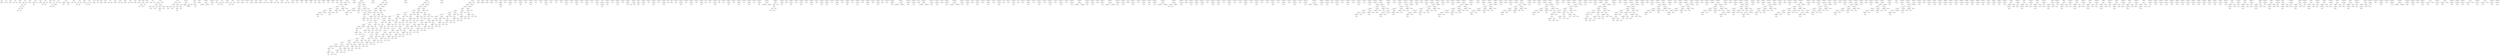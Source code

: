 digraph A { 
BLOCK0 -> RETURN1
ADD9 -> VAR8
ADD9 -> VAR7
BLOCK5 -> RETURN6
SUB14 -> VAR13
SUB14 -> VAR12
BLOCK10 -> RETURN11
ADD19 -> VAR18
ADD19 -> VAR17
ADD21 -> VAR20
ADD21 -> ADD19
ADD23 -> VAR22
ADD23 -> ADD21
ADD25 -> VAR24
ADD25 -> ADD23
ADD27 -> VAR26
ADD27 -> ADD25
BLOCK15 -> RETURN16
DEREF31 -> VAR30
ADD33 -> VAR32
ADD33 -> DEREF31
BLOCK28 -> RETURN29
SUB38 -> VAR37
SUB38 -> VAR36
SUB40 -> VAR39
SUB40 -> SUB38
BLOCK34 -> RETURN35
LE45 -> NUM44
LE45 -> VAR43
IF42 -> LE45
IF42 -> RETURN46
SUB52 -> NUM51
SUB52 -> VAR50
FUNCCALL53 -> VAR49
SUB57 -> NUM56
SUB57 -> VAR55
FUNCCALL58 -> VAR54
ADD59 -> FUNCCALL58
ADD59 -> FUNCCALL53
BLOCK41 -> IF42
SUB64 -> VAR63
SUB64 -> VAR62
SUB66 -> VAR65
SUB66 -> SUB64
BLOCK60 -> RETURN61
SUB71 -> VAR70
SUB71 -> VAR69
SUB73 -> VAR72
SUB73 -> SUB71
BLOCK67 -> RETURN68
ADDR77 -> VAR76
BLOCK74 -> RETURN75
BLOCK78 -> RETURN79
DIV85 -> VAR84
DIV85 -> VAR83
BLOCK81 -> RETURN82
ADD90 -> NUM89
ADD90 -> VAR88
BLOCK86 -> RETURN87
SUB95 -> NUM94
SUB95 -> VAR93
BLOCK91 -> RETURN92
BLOCK96 -> RETURN97
MUL104 -> NUM103
MUL104 -> NUM102
ADD105 -> MUL104
ADD105 -> VAR101
DEREF106 -> ADD105
BLOCK99 -> RETURN100
ADD111 -> NUM110
ADD111 -> NUM109
ADD117 -> NUM116
ADD117 -> VAR114
ADDR118 -> VAR114
ASSIGN120 -> ADDR118
ASSIGN120 -> VAR119
DEREF122 -> VAR121
ADD123 -> NUM116
ADD123 -> DEREF122
DEREF125 -> VAR124
ASSIGN126 -> ADD123
ASSIGN126 -> DEREF125
COMMA127 -> ASSIGN126
COMMA127 -> ASSIGN120
ADD128 -> NUM115
ADD128 -> COMMA127
ADD132 -> NUM131
ADD132 -> VAR129
ADDR133 -> VAR129
ASSIGN135 -> ADDR133
ASSIGN135 -> VAR134
DEREF137 -> VAR136
ADD138 -> NUM131
ADD138 -> DEREF137
DEREF140 -> VAR139
ASSIGN141 -> ADD138
ASSIGN141 -> DEREF140
COMMA142 -> ASSIGN141
COMMA142 -> ASSIGN135
ADD143 -> NUM130
ADD143 -> COMMA142
ADD144 -> CAST0
ADD144 -> CAST0
BLOCK107 -> BLOCK108
BLOCK145 -> RETURN146
COMMA151 -> NULL_EXPR150
COMMA151 -> NULL_EXPR149
EXPRSTMR152 -> COMMA151
DEREF156 -> VAR155
DEREF158 -> CAST0
ASSIGN159 -> DEREF158
ASSIGN159 -> DEREF156
EXPRSTMR154 -> ASSIGN159
FUNCCALL165 -> VAR161
EXPRSTMR160 -> FUNCCALL165
BLOCK148 -> BLOCK153
ADD170 -> VAR169
ADD170 -> VAR168
ADD172 -> VAR171
ADD172 -> ADD170
BLOCK166 -> RETURN167
ADD177 -> VAR176
ADD177 -> VAR175
ADD179 -> VAR178
ADD179 -> ADD177
BLOCK173 -> RETURN174
BLOCK180 -> RETURN181
FUNCCALL186 -> VAR185
BLOCK183 -> RETURN184
BLOCK187 -> RETURN188
BLOCK190 -> RETURN191
DIV197 -> VAR196
DIV197 -> VAR195
BLOCK193 -> RETURN194
DIV202 -> VAR201
DIV202 -> VAR200
BLOCK198 -> RETURN199
DIV207 -> VAR206
DIV207 -> VAR205
BLOCK203 -> RETURN204
MEMBER217 -> VAR216
MEMBER222 -> VAR221
MEMBER227 -> VAR226
MEMBER231 -> VAR230
BLOCK212 -> CASE213
BLOCK209 -> SWITCH210
MEMBER240 -> VAR239
MEMBER245 -> VAR244
MEMBER249 -> VAR248
BLOCK235 -> CASE236
BLOCK232 -> SWITCH233
MEMBER261 -> VAR260
ASSIGN262 -> NUM254
ASSIGN262 -> MEMBER261
COMMA263 -> ASSIGN262
COMMA263 -> NULL_EXPR259
MEMBER265 -> VAR264
ASSIGN266 -> NUM255
ASSIGN266 -> MEMBER265
COMMA267 -> ASSIGN266
COMMA267 -> COMMA263
MEMBER269 -> VAR268
ASSIGN270 -> NUM256
ASSIGN270 -> MEMBER269
COMMA271 -> ASSIGN270
COMMA271 -> COMMA267
MEMBER273 -> VAR272
ASSIGN274 -> NUM257
ASSIGN274 -> MEMBER273
COMMA275 -> ASSIGN274
COMMA275 -> COMMA271
COMMA276 -> COMMA275
COMMA276 -> MEMZERO258
COMMA278 -> VAR277
COMMA278 -> COMMA276
BLOCK252 -> RETURN253
MEMBER287 -> VAR286
ASSIGN288 -> NUM281
ASSIGN288 -> MEMBER287
COMMA289 -> ASSIGN288
COMMA289 -> NULL_EXPR285
MEMBER291 -> VAR290
ASSIGN292 -> NUM282
ASSIGN292 -> MEMBER291
COMMA293 -> ASSIGN292
COMMA293 -> COMMA289
MEMBER295 -> VAR294
ASSIGN296 -> NUM283
ASSIGN296 -> MEMBER295
COMMA297 -> ASSIGN296
COMMA297 -> COMMA293
COMMA298 -> COMMA297
COMMA298 -> MEMZERO284
COMMA300 -> VAR299
COMMA300 -> COMMA298
BLOCK279 -> RETURN280
MEMBER310 -> VAR309
MUL313 -> NUM312
MUL313 -> NUM311
ADD314 -> MUL313
ADD314 -> MEMBER310
DEREF315 -> ADD314
ASSIGN316 -> NUM303
ASSIGN316 -> DEREF315
COMMA317 -> ASSIGN316
COMMA317 -> NULL_EXPR308
MEMBER319 -> VAR318
MUL322 -> NUM321
MUL322 -> NUM320
ADD323 -> MUL322
ADD323 -> MEMBER319
DEREF324 -> ADD323
ASSIGN325 -> NUM304
ASSIGN325 -> DEREF324
COMMA326 -> ASSIGN325
COMMA326 -> COMMA317
MEMBER328 -> VAR327
MUL331 -> NUM330
MUL331 -> NUM329
ADD332 -> MUL331
ADD332 -> MEMBER328
DEREF333 -> ADD332
ASSIGN334 -> NUM305
ASSIGN334 -> DEREF333
COMMA335 -> ASSIGN334
COMMA335 -> COMMA326
COMMA336 -> COMMA335
COMMA336 -> NULL_EXPR307
COMMA337 -> COMMA336
COMMA337 -> MEMZERO306
COMMA339 -> VAR338
COMMA339 -> COMMA337
BLOCK301 -> RETURN302
MEMBER356 -> VAR355
MUL359 -> NUM358
MUL359 -> NUM357
ADD360 -> MUL359
ADD360 -> MEMBER356
DEREF361 -> ADD360
ASSIGN362 -> NUM342
ASSIGN362 -> DEREF361
COMMA363 -> ASSIGN362
COMMA363 -> NULL_EXPR354
MEMBER365 -> VAR364
MUL368 -> NUM367
MUL368 -> NUM366
ADD369 -> MUL368
ADD369 -> MEMBER365
DEREF370 -> ADD369
ASSIGN371 -> NUM343
ASSIGN371 -> DEREF370
COMMA372 -> ASSIGN371
COMMA372 -> COMMA363
MEMBER374 -> VAR373
MUL377 -> NUM376
MUL377 -> NUM375
ADD378 -> MUL377
ADD378 -> MEMBER374
DEREF379 -> ADD378
ASSIGN380 -> NUM344
ASSIGN380 -> DEREF379
COMMA381 -> ASSIGN380
COMMA381 -> COMMA372
MEMBER383 -> VAR382
MUL386 -> NUM385
MUL386 -> NUM384
ADD387 -> MUL386
ADD387 -> MEMBER383
DEREF388 -> ADD387
ASSIGN389 -> NUM345
ASSIGN389 -> DEREF388
COMMA390 -> ASSIGN389
COMMA390 -> COMMA381
MEMBER392 -> VAR391
MUL395 -> NUM394
MUL395 -> NUM393
ADD396 -> MUL395
ADD396 -> MEMBER392
DEREF397 -> ADD396
ASSIGN398 -> NUM346
ASSIGN398 -> DEREF397
COMMA399 -> ASSIGN398
COMMA399 -> COMMA390
MEMBER401 -> VAR400
MUL404 -> NUM403
MUL404 -> NUM402
ADD405 -> MUL404
ADD405 -> MEMBER401
DEREF406 -> ADD405
ASSIGN407 -> NUM347
ASSIGN407 -> DEREF406
COMMA408 -> ASSIGN407
COMMA408 -> COMMA399
MEMBER410 -> VAR409
MUL413 -> NUM412
MUL413 -> NUM411
ADD414 -> MUL413
ADD414 -> MEMBER410
DEREF415 -> ADD414
ASSIGN416 -> NUM348
ASSIGN416 -> DEREF415
COMMA417 -> ASSIGN416
COMMA417 -> COMMA408
MEMBER419 -> VAR418
MUL422 -> NUM421
MUL422 -> NUM420
ADD423 -> MUL422
ADD423 -> MEMBER419
DEREF424 -> ADD423
ASSIGN425 -> NUM349
ASSIGN425 -> DEREF424
COMMA426 -> ASSIGN425
COMMA426 -> COMMA417
MEMBER428 -> VAR427
MUL431 -> NUM430
MUL431 -> NUM429
ADD432 -> MUL431
ADD432 -> MEMBER428
DEREF433 -> ADD432
ASSIGN434 -> NUM350
ASSIGN434 -> DEREF433
COMMA435 -> ASSIGN434
COMMA435 -> COMMA426
MEMBER437 -> VAR436
MUL440 -> NUM439
MUL440 -> NUM438
ADD441 -> MUL440
ADD441 -> MEMBER437
DEREF442 -> ADD441
ASSIGN443 -> NUM351
ASSIGN443 -> DEREF442
COMMA444 -> ASSIGN443
COMMA444 -> COMMA435
COMMA445 -> COMMA444
COMMA445 -> NULL_EXPR353
COMMA446 -> COMMA445
COMMA446 -> MEMZERO352
COMMA448 -> VAR447
COMMA448 -> COMMA446
BLOCK340 -> RETURN341
MEMBER475 -> VAR474
MUL478 -> NUM477
MUL478 -> NUM476
ADD479 -> MUL478
ADD479 -> MEMBER475
DEREF480 -> ADD479
ASSIGN481 -> NUM451
ASSIGN481 -> DEREF480
COMMA482 -> ASSIGN481
COMMA482 -> NULL_EXPR473
MEMBER484 -> VAR483
MUL487 -> NUM486
MUL487 -> NUM485
ADD488 -> MUL487
ADD488 -> MEMBER484
DEREF489 -> ADD488
ASSIGN490 -> NUM452
ASSIGN490 -> DEREF489
COMMA491 -> ASSIGN490
COMMA491 -> COMMA482
MEMBER493 -> VAR492
MUL496 -> NUM495
MUL496 -> NUM494
ADD497 -> MUL496
ADD497 -> MEMBER493
DEREF498 -> ADD497
ASSIGN499 -> NUM453
ASSIGN499 -> DEREF498
COMMA500 -> ASSIGN499
COMMA500 -> COMMA491
MEMBER502 -> VAR501
MUL505 -> NUM504
MUL505 -> NUM503
ADD506 -> MUL505
ADD506 -> MEMBER502
DEREF507 -> ADD506
ASSIGN508 -> NUM454
ASSIGN508 -> DEREF507
COMMA509 -> ASSIGN508
COMMA509 -> COMMA500
MEMBER511 -> VAR510
MUL514 -> NUM513
MUL514 -> NUM512
ADD515 -> MUL514
ADD515 -> MEMBER511
DEREF516 -> ADD515
ASSIGN517 -> NUM455
ASSIGN517 -> DEREF516
COMMA518 -> ASSIGN517
COMMA518 -> COMMA509
MEMBER520 -> VAR519
MUL523 -> NUM522
MUL523 -> NUM521
ADD524 -> MUL523
ADD524 -> MEMBER520
DEREF525 -> ADD524
ASSIGN526 -> NUM456
ASSIGN526 -> DEREF525
COMMA527 -> ASSIGN526
COMMA527 -> COMMA518
MEMBER529 -> VAR528
MUL532 -> NUM531
MUL532 -> NUM530
ADD533 -> MUL532
ADD533 -> MEMBER529
DEREF534 -> ADD533
ASSIGN535 -> NUM457
ASSIGN535 -> DEREF534
COMMA536 -> ASSIGN535
COMMA536 -> COMMA527
MEMBER538 -> VAR537
MUL541 -> NUM540
MUL541 -> NUM539
ADD542 -> MUL541
ADD542 -> MEMBER538
DEREF543 -> ADD542
ASSIGN544 -> NUM458
ASSIGN544 -> DEREF543
COMMA545 -> ASSIGN544
COMMA545 -> COMMA536
MEMBER547 -> VAR546
MUL550 -> NUM549
MUL550 -> NUM548
ADD551 -> MUL550
ADD551 -> MEMBER547
DEREF552 -> ADD551
ASSIGN553 -> NUM459
ASSIGN553 -> DEREF552
COMMA554 -> ASSIGN553
COMMA554 -> COMMA545
MEMBER556 -> VAR555
MUL559 -> NUM558
MUL559 -> NUM557
ADD560 -> MUL559
ADD560 -> MEMBER556
DEREF561 -> ADD560
ASSIGN562 -> NUM460
ASSIGN562 -> DEREF561
COMMA563 -> ASSIGN562
COMMA563 -> COMMA554
MEMBER565 -> VAR564
MUL568 -> NUM567
MUL568 -> NUM566
ADD569 -> MUL568
ADD569 -> MEMBER565
DEREF570 -> ADD569
ASSIGN571 -> NUM461
ASSIGN571 -> DEREF570
COMMA572 -> ASSIGN571
COMMA572 -> COMMA563
MEMBER574 -> VAR573
MUL577 -> NUM576
MUL577 -> NUM575
ADD578 -> MUL577
ADD578 -> MEMBER574
DEREF579 -> ADD578
ASSIGN580 -> NUM462
ASSIGN580 -> DEREF579
COMMA581 -> ASSIGN580
COMMA581 -> COMMA572
MEMBER583 -> VAR582
MUL586 -> NUM585
MUL586 -> NUM584
ADD587 -> MUL586
ADD587 -> MEMBER583
DEREF588 -> ADD587
ASSIGN589 -> NUM463
ASSIGN589 -> DEREF588
COMMA590 -> ASSIGN589
COMMA590 -> COMMA581
MEMBER592 -> VAR591
MUL595 -> NUM594
MUL595 -> NUM593
ADD596 -> MUL595
ADD596 -> MEMBER592
DEREF597 -> ADD596
ASSIGN598 -> NUM464
ASSIGN598 -> DEREF597
COMMA599 -> ASSIGN598
COMMA599 -> COMMA590
MEMBER601 -> VAR600
MUL604 -> NUM603
MUL604 -> NUM602
ADD605 -> MUL604
ADD605 -> MEMBER601
DEREF606 -> ADD605
ASSIGN607 -> NUM465
ASSIGN607 -> DEREF606
COMMA608 -> ASSIGN607
COMMA608 -> COMMA599
MEMBER610 -> VAR609
MUL613 -> NUM612
MUL613 -> NUM611
ADD614 -> MUL613
ADD614 -> MEMBER610
DEREF615 -> ADD614
ASSIGN616 -> NUM466
ASSIGN616 -> DEREF615
COMMA617 -> ASSIGN616
COMMA617 -> COMMA608
MEMBER619 -> VAR618
MUL622 -> NUM621
MUL622 -> NUM620
ADD623 -> MUL622
ADD623 -> MEMBER619
DEREF624 -> ADD623
ASSIGN625 -> NUM467
ASSIGN625 -> DEREF624
COMMA626 -> ASSIGN625
COMMA626 -> COMMA617
MEMBER628 -> VAR627
MUL631 -> NUM630
MUL631 -> NUM629
ADD632 -> MUL631
ADD632 -> MEMBER628
DEREF633 -> ADD632
ASSIGN634 -> NUM468
ASSIGN634 -> DEREF633
COMMA635 -> ASSIGN634
COMMA635 -> COMMA626
MEMBER637 -> VAR636
MUL640 -> NUM639
MUL640 -> NUM638
ADD641 -> MUL640
ADD641 -> MEMBER637
DEREF642 -> ADD641
ASSIGN643 -> NUM469
ASSIGN643 -> DEREF642
COMMA644 -> ASSIGN643
COMMA644 -> COMMA635
MEMBER646 -> VAR645
MUL649 -> NUM648
MUL649 -> NUM647
ADD650 -> MUL649
ADD650 -> MEMBER646
DEREF651 -> ADD650
ASSIGN652 -> NUM470
ASSIGN652 -> DEREF651
COMMA653 -> ASSIGN652
COMMA653 -> COMMA644
COMMA654 -> COMMA653
COMMA654 -> NULL_EXPR472
COMMA655 -> COMMA654
COMMA655 -> MEMZERO471
COMMA657 -> VAR656
COMMA657 -> COMMA655
BLOCK449 -> RETURN450
BLOCK658 -> RETURN659
BLOCK661 -> RETURN662
BLOCK664 -> RETURN665
FUNCCALL672 -> VAR671
FUNCCALL674 -> VAR669
EXPRSTMR668 -> FUNCCALL674
FUNCCALL681 -> VAR678
FUNCCALL683 -> VAR676
EXPRSTMR675 -> FUNCCALL683
FUNCCALL690 -> VAR687
FUNCCALL692 -> VAR685
EXPRSTMR684 -> FUNCCALL692
FUNCCALL703 -> VAR696
FUNCCALL705 -> VAR694
EXPRSTMR693 -> FUNCCALL705
FUNCCALL719 -> VAR712
FUNCCALL723 -> VAR709
FUNCCALL725 -> VAR707
EXPRSTMR706 -> FUNCCALL725
FUNCCALL741 -> VAR734
FUNCCALL746 -> VAR732
FUNCCALL750 -> VAR729
FUNCCALL752 -> VAR727
EXPRSTMR726 -> FUNCCALL752
FUNCCALL759 -> VAR756
FUNCCALL761 -> VAR754
EXPRSTMR753 -> FUNCCALL761
FUNCCALL768 -> VAR765
FUNCCALL770 -> VAR763
EXPRSTMR762 -> FUNCCALL770
FUNCCALL776 -> VAR774
FUNCCALL778 -> VAR772
EXPRSTMR771 -> FUNCCALL778
FUNCCALL789 -> VAR785
EXPRSTMR784 -> FUNCCALL789
BLOCK783 -> EXPRSTMR784
FUNCCALL791 -> VAR780
EXPRSTMR779 -> FUNCCALL791
FUNCCALL799 -> VAR795
FUNCCALL801 -> VAR793
EXPRSTMR792 -> FUNCCALL801
FUNCCALL809 -> VAR805
FUNCCALL811 -> VAR803
EXPRSTMR802 -> FUNCCALL811
ASSIGN815 -> NUM814
ASSIGN815 -> VAR813
EXPRSTMR812 -> ASSIGN815
FUNCCALL820 -> VAR819
DEREF821 -> FUNCCALL820
FUNCCALL823 -> VAR817
EXPRSTMR816 -> FUNCCALL823
FUNCCALL829 -> VAR827
FUNCCALL831 -> VAR825
EXPRSTMR824 -> FUNCCALL831
FUNCCALL837 -> VAR835
FUNCCALL839 -> VAR833
EXPRSTMR832 -> FUNCCALL839
NEG843 -> NUM842
NEG846 -> NUM845
FUNCCALL848 -> VAR844
FUNCCALL850 -> VAR841
EXPRSTMR840 -> FUNCCALL850
FUNCCALL856 -> VAR854
FUNCCALL858 -> VAR852
EXPRSTMR851 -> FUNCCALL858
FUNCCALL864 -> VAR862
FUNCCALL866 -> VAR860
EXPRSTMR859 -> FUNCCALL866
NEG872 -> NUM871
FUNCCALL873 -> VAR870
FUNCCALL875 -> VAR868
EXPRSTMR867 -> FUNCCALL875
NEG881 -> NUM880
FUNCCALL882 -> VAR879
FUNCCALL884 -> VAR877
EXPRSTMR876 -> FUNCCALL884
FUNCCALL890 -> VAR888
FUNCCALL892 -> VAR886
EXPRSTMR885 -> FUNCCALL892
FUNCCALL898 -> VAR896
FUNCCALL900 -> VAR894
EXPRSTMR893 -> FUNCCALL900
FUNCCALL905 -> VAR904
FUNCCALL907 -> VAR902
EXPRSTMR901 -> FUNCCALL907
COMMA917 -> NULL_EXPR916
COMMA917 -> NULL_EXPR915
EXPRSTMR918 -> COMMA917
MUL924 -> NUM923
MUL924 -> NUM922
ADD925 -> MUL924
ADD925 -> VAR921
DEREF926 -> ADD925
ASSIGN928 -> NUM927
ASSIGN928 -> DEREF926
EXPRSTMR920 -> ASSIGN928
FUNCCALL932 -> VAR930
EXPRSTMR929 -> FUNCCALL932
BLOCK912 -> BLOCK919
FUNCCALL934 -> VAR909
EXPRSTMR908 -> FUNCCALL934
FUNCCALL939 -> VAR938
FUNCCALL941 -> VAR936
EXPRSTMR935 -> FUNCCALL941
FUNCCALL946 -> VAR945
FUNCCALL948 -> VAR943
EXPRSTMR942 -> FUNCCALL948
FUNCCALL953 -> VAR952
FUNCCALL955 -> VAR950
EXPRSTMR949 -> FUNCCALL955
FUNCCALL958 -> VAR957
EXPRSTMR956 -> FUNCCALL958
FUNCCALL963 -> VAR962
FUNCCALL965 -> VAR960
EXPRSTMR959 -> FUNCCALL965
FUNCCALL970 -> VAR969
FUNCCALL972 -> VAR967
EXPRSTMR966 -> FUNCCALL972
FUNCCALL977 -> VAR976
FUNCCALL979 -> VAR974
EXPRSTMR973 -> FUNCCALL979
FUNCCALL984 -> VAR983
FUNCCALL986 -> VAR981
EXPRSTMR980 -> FUNCCALL986
FUNCCALL995 -> VAR990
FUNCCALL997 -> VAR988
EXPRSTMR987 -> FUNCCALL997
NEG1007 -> NUM1006
FUNCCALL1008 -> VAR1001
FUNCCALL1010 -> VAR999
EXPRSTMR998 -> FUNCCALL1010
COMMA1016 -> NULL_EXPR1015
COMMA1016 -> NULL_EXPR1014
EXPRSTMR1017 -> COMMA1016
FUNCCALL1026 -> VAR1020
EXPRSTMR1019 -> FUNCCALL1026
FUNCCALL1031 -> VAR1028
EXPRSTMR1027 -> FUNCCALL1031
BLOCK1011 -> BLOCK1018
COMMA1041 -> NULL_EXPR1040
COMMA1041 -> NULL_EXPR1039
EXPRSTMR1042 -> COMMA1041
FUNCCALL1051 -> VAR1045
EXPRSTMR1044 -> FUNCCALL1051
FUNCCALL1056 -> VAR1053
EXPRSTMR1052 -> FUNCCALL1056
BLOCK1036 -> BLOCK1043
FUNCCALL1058 -> VAR1033
EXPRSTMR1032 -> FUNCCALL1058
COMMA1068 -> NULL_EXPR1067
COMMA1068 -> NULL_EXPR1066
EXPRSTMR1069 -> COMMA1068
FUNCCALL1078 -> VAR1072
EXPRSTMR1071 -> FUNCCALL1078
FUNCCALL1083 -> VAR1080
EXPRSTMR1079 -> FUNCCALL1083
BLOCK1063 -> BLOCK1070
FUNCCALL1085 -> VAR1060
EXPRSTMR1059 -> FUNCCALL1085
FUNCCALL1090 -> VAR1089
FUNCCALL1092 -> VAR1087
EXPRSTMR1086 -> FUNCCALL1092
FUNCCALL1097 -> VAR1096
FUNCCALL1099 -> VAR1094
EXPRSTMR1093 -> FUNCCALL1099
NEG1103 -> NUM1102
FUNCCALL1105 -> VAR1104
FUNCCALL1107 -> VAR1101
EXPRSTMR1100 -> FUNCCALL1107
NEG1111 -> NUM1110
FUNCCALL1113 -> VAR1112
FUNCCALL1115 -> VAR1109
EXPRSTMR1108 -> FUNCCALL1115
FUNCCALL1122 -> VAR1119
FUNCCALL1124 -> VAR1117
EXPRSTMR1116 -> FUNCCALL1124
FUNCCALL1131 -> VAR1128
FUNCCALL1133 -> VAR1126
EXPRSTMR1125 -> FUNCCALL1133
FUNCCALL1141 -> VAR1137
FUNCCALL1143 -> VAR1135
EXPRSTMR1134 -> FUNCCALL1143
FUNCCALL1151 -> VAR1147
FUNCCALL1153 -> VAR1145
EXPRSTMR1144 -> FUNCCALL1153
COMMA1163 -> NULL_EXPR1162
COMMA1163 -> NULL_EXPR1161
EXPRSTMR1164 -> COMMA1163
FUNCCALL1171 -> VAR1167
EXPRSTMR1166 -> FUNCCALL1171
FUNCCALL1176 -> VAR1173
EXPRSTMR1172 -> FUNCCALL1176
BLOCK1158 -> BLOCK1165
FUNCCALL1178 -> VAR1155
EXPRSTMR1154 -> FUNCCALL1178
COMMA1188 -> NULL_EXPR1187
COMMA1188 -> NULL_EXPR1186
EXPRSTMR1189 -> COMMA1188
FUNCCALL1196 -> VAR1192
EXPRSTMR1191 -> FUNCCALL1196
FUNCCALL1201 -> VAR1198
EXPRSTMR1197 -> FUNCCALL1201
BLOCK1183 -> BLOCK1190
FUNCCALL1203 -> VAR1180
EXPRSTMR1179 -> FUNCCALL1203
FUNCCALL1210 -> VAR1207
FUNCCALL1212 -> VAR1205
EXPRSTMR1204 -> FUNCCALL1212
ADDR1217 -> VAR1216
FUNCCALL1220 -> ADDR1217
FUNCCALL1222 -> VAR1214
EXPRSTMR1213 -> FUNCCALL1222
COMMA1230 -> NULL_EXPR1229
COMMA1230 -> NULL_EXPR1228
EXPRSTMR1231 -> COMMA1230
ASSIGN1235 -> VAR1232
ASSIGN1235 -> VAR1234
COMMA1236 -> ASSIGN1235
COMMA1236 -> MEMZERO1233
EXPRSTMR1237 -> COMMA1236
FUNCCALL1243 -> VAR1240
EXPRSTMR1239 -> FUNCCALL1243
BLOCK1227 -> BLOCK1238
FUNCCALL1245 -> VAR1224
EXPRSTMR1223 -> FUNCCALL1245
FUNCCALL1251 -> VAR1249
FUNCCALL1256 -> FUNCCALL1251
FUNCCALL1258 -> VAR1247
EXPRSTMR1246 -> FUNCCALL1258
FUNCCALL1264 -> VAR1262
FUNCCALL1266 -> VAR1260
EXPRSTMR1259 -> FUNCCALL1266
FUNCCALL1273 -> VAR1268
EXPRSTMR1267 -> FUNCCALL1273
FUNCCALL1280 -> VAR1277
FUNCCALL1282 -> VAR1275
EXPRSTMR1274 -> FUNCCALL1282
FUNCCALL1289 -> VAR1288
FUNCCALL1290 -> VAR1286
FUNCCALL1292 -> VAR1284
EXPRSTMR1283 -> FUNCCALL1292
FUNCCALL1299 -> VAR1296
FUNCCALL1301 -> VAR1294
EXPRSTMR1293 -> FUNCCALL1301
FUNCCALL1308 -> VAR1307
FUNCCALL1309 -> VAR1305
FUNCCALL1311 -> VAR1303
EXPRSTMR1302 -> FUNCCALL1311
FUNCCALL1326 -> VAR1315
FUNCCALL1328 -> VAR1313
EXPRSTMR1312 -> FUNCCALL1328
FUNCCALL1343 -> VAR1332
FUNCCALL1345 -> VAR1330
EXPRSTMR1329 -> FUNCCALL1345
FUNCCALL1360 -> VAR1349
FUNCCALL1362 -> VAR1347
EXPRSTMR1346 -> FUNCCALL1362
COMMA1372 -> NULL_EXPR1371
COMMA1372 -> NULL_EXPR1370
EXPRSTMR1373 -> COMMA1372
FUNCCALL1398 -> VAR1376
EXPRSTMR1375 -> FUNCCALL1398
FUNCCALL1403 -> VAR1400
EXPRSTMR1399 -> FUNCCALL1403
BLOCK1367 -> BLOCK1374
FUNCCALL1405 -> VAR1364
EXPRSTMR1363 -> FUNCCALL1405
FUNCCALL1418 -> VAR1409
FUNCCALL1420 -> VAR1407
EXPRSTMR1406 -> FUNCCALL1420
FUNCCALL1435 -> VAR1424
FUNCCALL1437 -> VAR1422
EXPRSTMR1421 -> FUNCCALL1437
FUNCCALL1458 -> VAR1441
FUNCCALL1460 -> VAR1439
EXPRSTMR1438 -> FUNCCALL1460
EXPRSTMR1467 -> NULL_EXPR1466
MEMBER1475 -> VAR1474
ASSIGN1476 -> NUM1468
ASSIGN1476 -> MEMBER1475
COMMA1477 -> ASSIGN1476
COMMA1477 -> NULL_EXPR1473
MEMBER1479 -> VAR1478
ASSIGN1480 -> NUM1469
ASSIGN1480 -> MEMBER1479
COMMA1481 -> ASSIGN1480
COMMA1481 -> COMMA1477
MEMBER1483 -> VAR1482
ASSIGN1484 -> NUM1470
ASSIGN1484 -> MEMBER1483
COMMA1485 -> ASSIGN1484
COMMA1485 -> COMMA1481
MEMBER1487 -> VAR1486
ASSIGN1488 -> NUM1471
ASSIGN1488 -> MEMBER1487
COMMA1489 -> ASSIGN1488
COMMA1489 -> COMMA1485
COMMA1490 -> COMMA1489
COMMA1490 -> MEMZERO1472
EXPRSTMR1491 -> COMMA1490
FUNCCALL1497 -> VAR1494
EXPRSTMR1493 -> FUNCCALL1497
BLOCK1465 -> BLOCK1492
FUNCCALL1499 -> VAR1462
EXPRSTMR1461 -> FUNCCALL1499
EXPRSTMR1506 -> NULL_EXPR1505
MEMBER1514 -> VAR1513
ASSIGN1515 -> NUM1507
ASSIGN1515 -> MEMBER1514
COMMA1516 -> ASSIGN1515
COMMA1516 -> NULL_EXPR1512
MEMBER1518 -> VAR1517
ASSIGN1519 -> NUM1508
ASSIGN1519 -> MEMBER1518
COMMA1520 -> ASSIGN1519
COMMA1520 -> COMMA1516
MEMBER1522 -> VAR1521
ASSIGN1523 -> NUM1509
ASSIGN1523 -> MEMBER1522
COMMA1524 -> ASSIGN1523
COMMA1524 -> COMMA1520
MEMBER1526 -> VAR1525
ASSIGN1527 -> NUM1510
ASSIGN1527 -> MEMBER1526
COMMA1528 -> ASSIGN1527
COMMA1528 -> COMMA1524
COMMA1529 -> COMMA1528
COMMA1529 -> MEMZERO1511
EXPRSTMR1530 -> COMMA1529
FUNCCALL1536 -> VAR1533
EXPRSTMR1532 -> FUNCCALL1536
BLOCK1504 -> BLOCK1531
FUNCCALL1538 -> VAR1501
EXPRSTMR1500 -> FUNCCALL1538
EXPRSTMR1545 -> NULL_EXPR1544
MEMBER1553 -> VAR1552
ASSIGN1554 -> NUM1546
ASSIGN1554 -> MEMBER1553
COMMA1555 -> ASSIGN1554
COMMA1555 -> NULL_EXPR1551
MEMBER1557 -> VAR1556
ASSIGN1558 -> NUM1547
ASSIGN1558 -> MEMBER1557
COMMA1559 -> ASSIGN1558
COMMA1559 -> COMMA1555
MEMBER1561 -> VAR1560
ASSIGN1562 -> NUM1548
ASSIGN1562 -> MEMBER1561
COMMA1563 -> ASSIGN1562
COMMA1563 -> COMMA1559
MEMBER1565 -> VAR1564
ASSIGN1566 -> NUM1549
ASSIGN1566 -> MEMBER1565
COMMA1567 -> ASSIGN1566
COMMA1567 -> COMMA1563
COMMA1568 -> COMMA1567
COMMA1568 -> MEMZERO1550
EXPRSTMR1569 -> COMMA1568
FUNCCALL1575 -> VAR1572
EXPRSTMR1571 -> FUNCCALL1575
BLOCK1543 -> BLOCK1570
FUNCCALL1577 -> VAR1540
EXPRSTMR1539 -> FUNCCALL1577
EXPRSTMR1584 -> NULL_EXPR1583
MEMBER1592 -> VAR1591
ASSIGN1593 -> NUM1585
ASSIGN1593 -> MEMBER1592
COMMA1594 -> ASSIGN1593
COMMA1594 -> NULL_EXPR1590
MEMBER1596 -> VAR1595
ASSIGN1597 -> NUM1586
ASSIGN1597 -> MEMBER1596
COMMA1598 -> ASSIGN1597
COMMA1598 -> COMMA1594
MEMBER1600 -> VAR1599
ASSIGN1601 -> NUM1587
ASSIGN1601 -> MEMBER1600
COMMA1602 -> ASSIGN1601
COMMA1602 -> COMMA1598
MEMBER1604 -> VAR1603
ASSIGN1605 -> NUM1588
ASSIGN1605 -> MEMBER1604
COMMA1606 -> ASSIGN1605
COMMA1606 -> COMMA1602
COMMA1607 -> COMMA1606
COMMA1607 -> MEMZERO1589
EXPRSTMR1608 -> COMMA1607
FUNCCALL1614 -> VAR1611
EXPRSTMR1610 -> FUNCCALL1614
BLOCK1582 -> BLOCK1609
FUNCCALL1616 -> VAR1579
EXPRSTMR1578 -> FUNCCALL1616
EXPRSTMR1623 -> NULL_EXPR1622
MEMBER1630 -> VAR1629
ASSIGN1631 -> NUM1624
ASSIGN1631 -> MEMBER1630
COMMA1632 -> ASSIGN1631
COMMA1632 -> NULL_EXPR1628
MEMBER1634 -> VAR1633
ASSIGN1635 -> NUM1625
ASSIGN1635 -> MEMBER1634
COMMA1636 -> ASSIGN1635
COMMA1636 -> COMMA1632
MEMBER1638 -> VAR1637
ASSIGN1639 -> NUM1626
ASSIGN1639 -> MEMBER1638
COMMA1640 -> ASSIGN1639
COMMA1640 -> COMMA1636
COMMA1641 -> COMMA1640
COMMA1641 -> MEMZERO1627
EXPRSTMR1642 -> COMMA1641
FUNCCALL1648 -> VAR1645
EXPRSTMR1644 -> FUNCCALL1648
BLOCK1621 -> BLOCK1643
FUNCCALL1650 -> VAR1618
EXPRSTMR1617 -> FUNCCALL1650
EXPRSTMR1657 -> NULL_EXPR1656
MEMBER1664 -> VAR1663
ASSIGN1665 -> NUM1658
ASSIGN1665 -> MEMBER1664
COMMA1666 -> ASSIGN1665
COMMA1666 -> NULL_EXPR1662
MEMBER1668 -> VAR1667
ASSIGN1669 -> NUM1659
ASSIGN1669 -> MEMBER1668
COMMA1670 -> ASSIGN1669
COMMA1670 -> COMMA1666
MEMBER1672 -> VAR1671
ASSIGN1673 -> NUM1660
ASSIGN1673 -> MEMBER1672
COMMA1674 -> ASSIGN1673
COMMA1674 -> COMMA1670
COMMA1675 -> COMMA1674
COMMA1675 -> MEMZERO1661
EXPRSTMR1676 -> COMMA1675
FUNCCALL1682 -> VAR1679
EXPRSTMR1678 -> FUNCCALL1682
BLOCK1655 -> BLOCK1677
FUNCCALL1684 -> VAR1652
EXPRSTMR1651 -> FUNCCALL1684
EXPRSTMR1691 -> NULL_EXPR1690
MEMBER1698 -> VAR1697
ASSIGN1699 -> NUM1692
ASSIGN1699 -> MEMBER1698
COMMA1700 -> ASSIGN1699
COMMA1700 -> NULL_EXPR1696
MEMBER1702 -> VAR1701
ASSIGN1703 -> NUM1693
ASSIGN1703 -> MEMBER1702
COMMA1704 -> ASSIGN1703
COMMA1704 -> COMMA1700
MEMBER1706 -> VAR1705
ASSIGN1707 -> NUM1694
ASSIGN1707 -> MEMBER1706
COMMA1708 -> ASSIGN1707
COMMA1708 -> COMMA1704
COMMA1709 -> COMMA1708
COMMA1709 -> MEMZERO1695
EXPRSTMR1710 -> COMMA1709
FUNCCALL1716 -> VAR1713
EXPRSTMR1712 -> FUNCCALL1716
BLOCK1689 -> BLOCK1711
FUNCCALL1718 -> VAR1686
EXPRSTMR1685 -> FUNCCALL1718
EXPRSTMR1725 -> NULL_EXPR1724
MEMBER1733 -> VAR1732
MUL1736 -> NUM1735
MUL1736 -> NUM1734
ADD1737 -> MUL1736
ADD1737 -> MEMBER1733
DEREF1738 -> ADD1737
ASSIGN1739 -> NUM1726
ASSIGN1739 -> DEREF1738
COMMA1740 -> ASSIGN1739
COMMA1740 -> NULL_EXPR1731
MEMBER1742 -> VAR1741
MUL1745 -> NUM1744
MUL1745 -> NUM1743
ADD1746 -> MUL1745
ADD1746 -> MEMBER1742
DEREF1747 -> ADD1746
ASSIGN1748 -> NUM1727
ASSIGN1748 -> DEREF1747
COMMA1749 -> ASSIGN1748
COMMA1749 -> COMMA1740
MEMBER1751 -> VAR1750
MUL1754 -> NUM1753
MUL1754 -> NUM1752
ADD1755 -> MUL1754
ADD1755 -> MEMBER1751
DEREF1756 -> ADD1755
ASSIGN1757 -> NUM1728
ASSIGN1757 -> DEREF1756
COMMA1758 -> ASSIGN1757
COMMA1758 -> COMMA1749
COMMA1759 -> COMMA1758
COMMA1759 -> NULL_EXPR1730
COMMA1760 -> COMMA1759
COMMA1760 -> MEMZERO1729
EXPRSTMR1761 -> COMMA1760
FUNCCALL1767 -> VAR1764
EXPRSTMR1763 -> FUNCCALL1767
BLOCK1723 -> BLOCK1762
FUNCCALL1769 -> VAR1720
EXPRSTMR1719 -> FUNCCALL1769
EXPRSTMR1776 -> NULL_EXPR1775
MEMBER1784 -> VAR1783
MUL1787 -> NUM1786
MUL1787 -> NUM1785
ADD1788 -> MUL1787
ADD1788 -> MEMBER1784
DEREF1789 -> ADD1788
ASSIGN1790 -> NUM1777
ASSIGN1790 -> DEREF1789
COMMA1791 -> ASSIGN1790
COMMA1791 -> NULL_EXPR1782
MEMBER1793 -> VAR1792
MUL1796 -> NUM1795
MUL1796 -> NUM1794
ADD1797 -> MUL1796
ADD1797 -> MEMBER1793
DEREF1798 -> ADD1797
ASSIGN1799 -> NUM1778
ASSIGN1799 -> DEREF1798
COMMA1800 -> ASSIGN1799
COMMA1800 -> COMMA1791
MEMBER1802 -> VAR1801
MUL1805 -> NUM1804
MUL1805 -> NUM1803
ADD1806 -> MUL1805
ADD1806 -> MEMBER1802
DEREF1807 -> ADD1806
ASSIGN1808 -> NUM1779
ASSIGN1808 -> DEREF1807
COMMA1809 -> ASSIGN1808
COMMA1809 -> COMMA1800
COMMA1810 -> COMMA1809
COMMA1810 -> NULL_EXPR1781
COMMA1811 -> COMMA1810
COMMA1811 -> MEMZERO1780
EXPRSTMR1812 -> COMMA1811
FUNCCALL1818 -> VAR1815
EXPRSTMR1814 -> FUNCCALL1818
BLOCK1774 -> BLOCK1813
FUNCCALL1820 -> VAR1771
EXPRSTMR1770 -> FUNCCALL1820
EXPRSTMR1827 -> NULL_EXPR1826
MEMBER1835 -> VAR1834
MUL1838 -> NUM1837
MUL1838 -> NUM1836
ADD1839 -> MUL1838
ADD1839 -> MEMBER1835
DEREF1840 -> ADD1839
ASSIGN1841 -> NUM1828
ASSIGN1841 -> DEREF1840
COMMA1842 -> ASSIGN1841
COMMA1842 -> NULL_EXPR1833
MEMBER1844 -> VAR1843
MUL1847 -> NUM1846
MUL1847 -> NUM1845
ADD1848 -> MUL1847
ADD1848 -> MEMBER1844
DEREF1849 -> ADD1848
ASSIGN1850 -> NUM1829
ASSIGN1850 -> DEREF1849
COMMA1851 -> ASSIGN1850
COMMA1851 -> COMMA1842
MEMBER1853 -> VAR1852
MUL1856 -> NUM1855
MUL1856 -> NUM1854
ADD1857 -> MUL1856
ADD1857 -> MEMBER1853
DEREF1858 -> ADD1857
ASSIGN1859 -> NUM1830
ASSIGN1859 -> DEREF1858
COMMA1860 -> ASSIGN1859
COMMA1860 -> COMMA1851
COMMA1861 -> COMMA1860
COMMA1861 -> NULL_EXPR1832
COMMA1862 -> COMMA1861
COMMA1862 -> MEMZERO1831
EXPRSTMR1863 -> COMMA1862
FUNCCALL1869 -> VAR1866
EXPRSTMR1865 -> FUNCCALL1869
BLOCK1825 -> BLOCK1864
FUNCCALL1871 -> VAR1822
EXPRSTMR1821 -> FUNCCALL1871
EXPRSTMR1878 -> NULL_EXPR1877
MEMBER1885 -> VAR1884
ASSIGN1886 -> NUM1879
ASSIGN1886 -> MEMBER1885
COMMA1887 -> ASSIGN1886
COMMA1887 -> NULL_EXPR1883
MEMBER1889 -> VAR1888
ASSIGN1890 -> NUM1880
ASSIGN1890 -> MEMBER1889
COMMA1891 -> ASSIGN1890
COMMA1891 -> COMMA1887
MEMBER1893 -> VAR1892
ASSIGN1894 -> NUM1881
ASSIGN1894 -> MEMBER1893
COMMA1895 -> ASSIGN1894
COMMA1895 -> COMMA1891
COMMA1896 -> COMMA1895
COMMA1896 -> MEMZERO1882
EXPRSTMR1897 -> COMMA1896
FUNCCALL1903 -> VAR1900
EXPRSTMR1899 -> FUNCCALL1903
BLOCK1876 -> BLOCK1898
FUNCCALL1905 -> VAR1873
EXPRSTMR1872 -> FUNCCALL1905
EXPRSTMR1912 -> NULL_EXPR1911
MEMBER1919 -> VAR1918
ASSIGN1920 -> NUM1913
ASSIGN1920 -> MEMBER1919
COMMA1921 -> ASSIGN1920
COMMA1921 -> NULL_EXPR1917
MEMBER1923 -> VAR1922
ASSIGN1924 -> NUM1914
ASSIGN1924 -> MEMBER1923
COMMA1925 -> ASSIGN1924
COMMA1925 -> COMMA1921
MEMBER1927 -> VAR1926
ASSIGN1928 -> NUM1915
ASSIGN1928 -> MEMBER1927
COMMA1929 -> ASSIGN1928
COMMA1929 -> COMMA1925
COMMA1930 -> COMMA1929
COMMA1930 -> MEMZERO1916
EXPRSTMR1931 -> COMMA1930
FUNCCALL1937 -> VAR1934
EXPRSTMR1933 -> FUNCCALL1937
BLOCK1910 -> BLOCK1932
FUNCCALL1939 -> VAR1907
EXPRSTMR1906 -> FUNCCALL1939
EXPRSTMR1946 -> NULL_EXPR1945
MEMBER1953 -> VAR1952
ASSIGN1954 -> NUM1947
ASSIGN1954 -> MEMBER1953
COMMA1955 -> ASSIGN1954
COMMA1955 -> NULL_EXPR1951
MEMBER1957 -> VAR1956
ASSIGN1958 -> NUM1948
ASSIGN1958 -> MEMBER1957
COMMA1959 -> ASSIGN1958
COMMA1959 -> COMMA1955
MEMBER1961 -> VAR1960
ASSIGN1962 -> NUM1949
ASSIGN1962 -> MEMBER1961
COMMA1963 -> ASSIGN1962
COMMA1963 -> COMMA1959
COMMA1964 -> COMMA1963
COMMA1964 -> MEMZERO1950
EXPRSTMR1965 -> COMMA1964
FUNCCALL1971 -> VAR1968
EXPRSTMR1967 -> FUNCCALL1971
BLOCK1944 -> BLOCK1966
FUNCCALL1973 -> VAR1941
EXPRSTMR1940 -> FUNCCALL1973
EXPRSTMR1980 -> NULL_EXPR1979
MEMBER1988 -> VAR1987
ASSIGN1989 -> NUM1981
ASSIGN1989 -> MEMBER1988
COMMA1990 -> ASSIGN1989
COMMA1990 -> NULL_EXPR1986
MEMBER1992 -> VAR1991
ASSIGN1993 -> NUM1982
ASSIGN1993 -> MEMBER1992
COMMA1994 -> ASSIGN1993
COMMA1994 -> COMMA1990
MEMBER1996 -> VAR1995
ASSIGN1997 -> NUM1983
ASSIGN1997 -> MEMBER1996
COMMA1998 -> ASSIGN1997
COMMA1998 -> COMMA1994
MEMBER2000 -> VAR1999
ASSIGN2001 -> NUM1984
ASSIGN2001 -> MEMBER2000
COMMA2002 -> ASSIGN2001
COMMA2002 -> COMMA1998
COMMA2003 -> COMMA2002
COMMA2003 -> MEMZERO1985
EXPRSTMR2004 -> COMMA2003
FUNCCALL2010 -> VAR2007
EXPRSTMR2006 -> FUNCCALL2010
BLOCK1978 -> BLOCK2005
FUNCCALL2012 -> VAR1975
EXPRSTMR1974 -> FUNCCALL2012
EXPRSTMR2019 -> NULL_EXPR2018
MEMBER2027 -> VAR2026
ASSIGN2028 -> NUM2020
ASSIGN2028 -> MEMBER2027
COMMA2029 -> ASSIGN2028
COMMA2029 -> NULL_EXPR2025
MEMBER2031 -> VAR2030
ASSIGN2032 -> NUM2021
ASSIGN2032 -> MEMBER2031
COMMA2033 -> ASSIGN2032
COMMA2033 -> COMMA2029
MEMBER2035 -> VAR2034
ASSIGN2036 -> NUM2022
ASSIGN2036 -> MEMBER2035
COMMA2037 -> ASSIGN2036
COMMA2037 -> COMMA2033
MEMBER2039 -> VAR2038
ASSIGN2040 -> NUM2023
ASSIGN2040 -> MEMBER2039
COMMA2041 -> ASSIGN2040
COMMA2041 -> COMMA2037
COMMA2042 -> COMMA2041
COMMA2042 -> MEMZERO2024
EXPRSTMR2043 -> COMMA2042
FUNCCALL2049 -> VAR2046
EXPRSTMR2045 -> FUNCCALL2049
BLOCK2017 -> BLOCK2044
FUNCCALL2051 -> VAR2014
EXPRSTMR2013 -> FUNCCALL2051
EXPRSTMR2058 -> NULL_EXPR2057
MEMBER2066 -> VAR2065
ASSIGN2067 -> NUM2059
ASSIGN2067 -> MEMBER2066
COMMA2068 -> ASSIGN2067
COMMA2068 -> NULL_EXPR2064
MEMBER2070 -> VAR2069
ASSIGN2071 -> NUM2060
ASSIGN2071 -> MEMBER2070
COMMA2072 -> ASSIGN2071
COMMA2072 -> COMMA2068
MEMBER2074 -> VAR2073
ASSIGN2075 -> NUM2061
ASSIGN2075 -> MEMBER2074
COMMA2076 -> ASSIGN2075
COMMA2076 -> COMMA2072
MEMBER2078 -> VAR2077
ASSIGN2079 -> NUM2062
ASSIGN2079 -> MEMBER2078
COMMA2080 -> ASSIGN2079
COMMA2080 -> COMMA2076
COMMA2081 -> COMMA2080
COMMA2081 -> MEMZERO2063
EXPRSTMR2082 -> COMMA2081
FUNCCALL2088 -> VAR2085
EXPRSTMR2084 -> FUNCCALL2088
BLOCK2056 -> BLOCK2083
FUNCCALL2090 -> VAR2053
EXPRSTMR2052 -> FUNCCALL2090
EXPRSTMR2097 -> NULL_EXPR2096
MEMBER2105 -> VAR2104
ASSIGN2106 -> NUM2098
ASSIGN2106 -> MEMBER2105
COMMA2107 -> ASSIGN2106
COMMA2107 -> NULL_EXPR2103
MEMBER2109 -> VAR2108
ASSIGN2110 -> NUM2099
ASSIGN2110 -> MEMBER2109
COMMA2111 -> ASSIGN2110
COMMA2111 -> COMMA2107
MEMBER2113 -> VAR2112
ASSIGN2114 -> NUM2100
ASSIGN2114 -> MEMBER2113
COMMA2115 -> ASSIGN2114
COMMA2115 -> COMMA2111
MEMBER2117 -> VAR2116
ASSIGN2118 -> NUM2101
ASSIGN2118 -> MEMBER2117
COMMA2119 -> ASSIGN2118
COMMA2119 -> COMMA2115
COMMA2120 -> COMMA2119
COMMA2120 -> MEMZERO2102
EXPRSTMR2121 -> COMMA2120
FUNCCALL2127 -> VAR2124
EXPRSTMR2123 -> FUNCCALL2127
BLOCK2095 -> BLOCK2122
FUNCCALL2129 -> VAR2092
EXPRSTMR2091 -> FUNCCALL2129
EXPRSTMR2136 -> NULL_EXPR2135
MEMBER2143 -> VAR2142
ASSIGN2144 -> NUM2137
ASSIGN2144 -> MEMBER2143
COMMA2145 -> ASSIGN2144
COMMA2145 -> NULL_EXPR2141
MEMBER2147 -> VAR2146
ASSIGN2148 -> NUM2138
ASSIGN2148 -> MEMBER2147
COMMA2149 -> ASSIGN2148
COMMA2149 -> COMMA2145
MEMBER2151 -> VAR2150
ASSIGN2152 -> NUM2139
ASSIGN2152 -> MEMBER2151
COMMA2153 -> ASSIGN2152
COMMA2153 -> COMMA2149
COMMA2154 -> COMMA2153
COMMA2154 -> MEMZERO2140
EXPRSTMR2155 -> COMMA2154
FUNCCALL2161 -> VAR2158
EXPRSTMR2157 -> FUNCCALL2161
BLOCK2134 -> BLOCK2156
FUNCCALL2163 -> VAR2131
EXPRSTMR2130 -> FUNCCALL2163
EXPRSTMR2170 -> NULL_EXPR2169
MEMBER2177 -> VAR2176
ASSIGN2178 -> NUM2171
ASSIGN2178 -> MEMBER2177
COMMA2179 -> ASSIGN2178
COMMA2179 -> NULL_EXPR2175
MEMBER2181 -> VAR2180
ASSIGN2182 -> NUM2172
ASSIGN2182 -> MEMBER2181
COMMA2183 -> ASSIGN2182
COMMA2183 -> COMMA2179
MEMBER2185 -> VAR2184
ASSIGN2186 -> NUM2173
ASSIGN2186 -> MEMBER2185
COMMA2187 -> ASSIGN2186
COMMA2187 -> COMMA2183
COMMA2188 -> COMMA2187
COMMA2188 -> MEMZERO2174
EXPRSTMR2189 -> COMMA2188
FUNCCALL2195 -> VAR2192
EXPRSTMR2191 -> FUNCCALL2195
BLOCK2168 -> BLOCK2190
FUNCCALL2197 -> VAR2165
EXPRSTMR2164 -> FUNCCALL2197
EXPRSTMR2204 -> NULL_EXPR2203
MEMBER2211 -> VAR2210
ASSIGN2212 -> NUM2205
ASSIGN2212 -> MEMBER2211
COMMA2213 -> ASSIGN2212
COMMA2213 -> NULL_EXPR2209
MEMBER2215 -> VAR2214
ASSIGN2216 -> NUM2206
ASSIGN2216 -> MEMBER2215
COMMA2217 -> ASSIGN2216
COMMA2217 -> COMMA2213
MEMBER2219 -> VAR2218
ASSIGN2220 -> NUM2207
ASSIGN2220 -> MEMBER2219
COMMA2221 -> ASSIGN2220
COMMA2221 -> COMMA2217
COMMA2222 -> COMMA2221
COMMA2222 -> MEMZERO2208
EXPRSTMR2223 -> COMMA2222
FUNCCALL2229 -> VAR2226
EXPRSTMR2225 -> FUNCCALL2229
BLOCK2202 -> BLOCK2224
FUNCCALL2231 -> VAR2199
EXPRSTMR2198 -> FUNCCALL2231
FUNCCALL2236 -> VAR2235
MEMBER2237 -> FUNCCALL2236
FUNCCALL2239 -> VAR2233
EXPRSTMR2232 -> FUNCCALL2239
FUNCCALL2244 -> VAR2243
MEMBER2245 -> FUNCCALL2244
FUNCCALL2247 -> VAR2241
EXPRSTMR2240 -> FUNCCALL2247
FUNCCALL2252 -> VAR2251
MEMBER2253 -> FUNCCALL2252
FUNCCALL2255 -> VAR2249
EXPRSTMR2248 -> FUNCCALL2255
FUNCCALL2260 -> VAR2259
MEMBER2261 -> FUNCCALL2260
FUNCCALL2263 -> VAR2257
EXPRSTMR2256 -> FUNCCALL2263
FUNCCALL2268 -> VAR2267
MEMBER2269 -> FUNCCALL2268
FUNCCALL2271 -> VAR2265
EXPRSTMR2264 -> FUNCCALL2271
FUNCCALL2276 -> VAR2275
MEMBER2277 -> FUNCCALL2276
FUNCCALL2279 -> VAR2273
EXPRSTMR2272 -> FUNCCALL2279
FUNCCALL2284 -> VAR2283
MEMBER2285 -> FUNCCALL2284
FUNCCALL2287 -> VAR2281
EXPRSTMR2280 -> FUNCCALL2287
FUNCCALL2292 -> VAR2291
MEMBER2293 -> FUNCCALL2292
MUL2296 -> NUM2295
MUL2296 -> NUM2294
ADD2297 -> MUL2296
ADD2297 -> MEMBER2293
DEREF2298 -> ADD2297
FUNCCALL2300 -> VAR2289
EXPRSTMR2288 -> FUNCCALL2300
FUNCCALL2305 -> VAR2304
MEMBER2306 -> FUNCCALL2305
MUL2309 -> NUM2308
MUL2309 -> NUM2307
ADD2310 -> MUL2309
ADD2310 -> MEMBER2306
DEREF2311 -> ADD2310
FUNCCALL2313 -> VAR2302
EXPRSTMR2301 -> FUNCCALL2313
FUNCCALL2318 -> VAR2317
MEMBER2319 -> FUNCCALL2318
MUL2322 -> NUM2321
MUL2322 -> NUM2320
ADD2323 -> MUL2322
ADD2323 -> MEMBER2319
DEREF2324 -> ADD2323
FUNCCALL2326 -> VAR2315
EXPRSTMR2314 -> FUNCCALL2326
FUNCCALL2331 -> VAR2330
MEMBER2332 -> FUNCCALL2331
MUL2335 -> NUM2334
MUL2335 -> NUM2333
ADD2336 -> MUL2335
ADD2336 -> MEMBER2332
DEREF2337 -> ADD2336
FUNCCALL2339 -> VAR2328
EXPRSTMR2327 -> FUNCCALL2339
FUNCCALL2344 -> VAR2343
MEMBER2345 -> FUNCCALL2344
MUL2348 -> NUM2347
MUL2348 -> NUM2346
ADD2349 -> MUL2348
ADD2349 -> MEMBER2345
DEREF2350 -> ADD2349
FUNCCALL2352 -> VAR2341
EXPRSTMR2340 -> FUNCCALL2352
FUNCCALL2357 -> VAR2356
MEMBER2358 -> FUNCCALL2357
MUL2361 -> NUM2360
MUL2361 -> NUM2359
ADD2362 -> MUL2361
ADD2362 -> MEMBER2358
DEREF2363 -> ADD2362
FUNCCALL2365 -> VAR2354
EXPRSTMR2353 -> FUNCCALL2365
FUNCCALL2370 -> VAR2369
MEMBER2371 -> FUNCCALL2370
MUL2374 -> NUM2373
MUL2374 -> NUM2372
ADD2375 -> MUL2374
ADD2375 -> MEMBER2371
DEREF2376 -> ADD2375
FUNCCALL2378 -> VAR2367
EXPRSTMR2366 -> FUNCCALL2378
FUNCCALL2383 -> VAR2382
MEMBER2384 -> FUNCCALL2383
MUL2387 -> NUM2386
MUL2387 -> NUM2385
ADD2388 -> MUL2387
ADD2388 -> MEMBER2384
DEREF2389 -> ADD2388
FUNCCALL2391 -> VAR2380
EXPRSTMR2379 -> FUNCCALL2391
FUNCCALL2396 -> VAR2395
MEMBER2397 -> FUNCCALL2396
MUL2400 -> NUM2399
MUL2400 -> NUM2398
ADD2401 -> MUL2400
ADD2401 -> MEMBER2397
DEREF2402 -> ADD2401
FUNCCALL2404 -> VAR2393
EXPRSTMR2392 -> FUNCCALL2404
FUNCCALL2409 -> VAR2408
MEMBER2410 -> FUNCCALL2409
MUL2413 -> NUM2412
MUL2413 -> NUM2411
ADD2414 -> MUL2413
ADD2414 -> MEMBER2410
DEREF2415 -> ADD2414
FUNCCALL2417 -> VAR2406
EXPRSTMR2405 -> FUNCCALL2417
FUNCCALL2422 -> VAR2421
MEMBER2423 -> FUNCCALL2422
MUL2426 -> NUM2425
MUL2426 -> NUM2424
ADD2427 -> MUL2426
ADD2427 -> MEMBER2423
DEREF2428 -> ADD2427
FUNCCALL2430 -> VAR2419
EXPRSTMR2418 -> FUNCCALL2430
FUNCCALL2435 -> VAR2434
MEMBER2436 -> FUNCCALL2435
FUNCCALL2438 -> VAR2432
EXPRSTMR2431 -> FUNCCALL2438
FUNCCALL2443 -> VAR2442
MEMBER2444 -> FUNCCALL2443
FUNCCALL2446 -> VAR2440
EXPRSTMR2439 -> FUNCCALL2446
FUNCCALL2451 -> VAR2450
MEMBER2452 -> FUNCCALL2451
FUNCCALL2454 -> VAR2448
EXPRSTMR2447 -> FUNCCALL2454
FUNCCALL2459 -> VAR2458
MEMBER2460 -> FUNCCALL2459
FUNCCALL2462 -> VAR2456
EXPRSTMR2455 -> FUNCCALL2462
FUNCCALL2467 -> VAR2466
MEMBER2468 -> FUNCCALL2467
FUNCCALL2470 -> VAR2464
EXPRSTMR2463 -> FUNCCALL2470
FUNCCALL2475 -> VAR2474
MEMBER2476 -> FUNCCALL2475
FUNCCALL2478 -> VAR2472
EXPRSTMR2471 -> FUNCCALL2478
FUNCCALL2483 -> VAR2482
MEMBER2484 -> FUNCCALL2483
FUNCCALL2486 -> VAR2480
EXPRSTMR2479 -> FUNCCALL2486
FUNCCALL2491 -> VAR2490
MEMBER2492 -> FUNCCALL2491
MUL2495 -> NUM2494
MUL2495 -> NUM2493
ADD2496 -> MUL2495
ADD2496 -> MEMBER2492
DEREF2497 -> ADD2496
FUNCCALL2499 -> VAR2488
EXPRSTMR2487 -> FUNCCALL2499
FUNCCALL2504 -> VAR2503
MEMBER2505 -> FUNCCALL2504
MUL2508 -> NUM2507
MUL2508 -> NUM2506
ADD2509 -> MUL2508
ADD2509 -> MEMBER2505
DEREF2510 -> ADD2509
FUNCCALL2512 -> VAR2501
EXPRSTMR2500 -> FUNCCALL2512
FUNCCALL2517 -> VAR2516
MEMBER2518 -> FUNCCALL2517
MUL2521 -> NUM2520
MUL2521 -> NUM2519
ADD2522 -> MUL2521
ADD2522 -> MEMBER2518
DEREF2523 -> ADD2522
FUNCCALL2525 -> VAR2514
EXPRSTMR2513 -> FUNCCALL2525
FUNCCALL2530 -> VAR2529
MEMBER2531 -> FUNCCALL2530
MUL2534 -> NUM2533
MUL2534 -> NUM2532
ADD2535 -> MUL2534
ADD2535 -> MEMBER2531
DEREF2536 -> ADD2535
FUNCCALL2538 -> VAR2527
EXPRSTMR2526 -> FUNCCALL2538
FUNCCALL2543 -> VAR2542
MEMBER2544 -> FUNCCALL2543
MUL2547 -> NUM2546
MUL2547 -> NUM2545
ADD2548 -> MUL2547
ADD2548 -> MEMBER2544
DEREF2549 -> ADD2548
FUNCCALL2551 -> VAR2540
EXPRSTMR2539 -> FUNCCALL2551
FUNCCALL2556 -> VAR2555
MEMBER2557 -> FUNCCALL2556
MUL2560 -> NUM2559
MUL2560 -> NUM2558
ADD2561 -> MUL2560
ADD2561 -> MEMBER2557
DEREF2562 -> ADD2561
FUNCCALL2564 -> VAR2553
EXPRSTMR2552 -> FUNCCALL2564
FUNCCALL2569 -> VAR2568
MEMBER2570 -> FUNCCALL2569
MUL2573 -> NUM2572
MUL2573 -> NUM2571
ADD2574 -> MUL2573
ADD2574 -> MEMBER2570
DEREF2575 -> ADD2574
FUNCCALL2577 -> VAR2566
EXPRSTMR2565 -> FUNCCALL2577
FUNCCALL2582 -> VAR2581
MEMBER2583 -> FUNCCALL2582
MUL2586 -> NUM2585
MUL2586 -> NUM2584
ADD2587 -> MUL2586
ADD2587 -> MEMBER2583
DEREF2588 -> ADD2587
FUNCCALL2590 -> VAR2579
EXPRSTMR2578 -> FUNCCALL2590
FUNCCALL2595 -> VAR2594
MEMBER2596 -> FUNCCALL2595
MUL2599 -> NUM2598
MUL2599 -> NUM2597
ADD2600 -> MUL2599
ADD2600 -> MEMBER2596
DEREF2601 -> ADD2600
FUNCCALL2603 -> VAR2592
EXPRSTMR2591 -> FUNCCALL2603
FUNCCALL2608 -> VAR2607
MEMBER2609 -> FUNCCALL2608
MUL2612 -> NUM2611
MUL2612 -> NUM2610
ADD2613 -> MUL2612
ADD2613 -> MEMBER2609
DEREF2614 -> ADD2613
FUNCCALL2616 -> VAR2605
EXPRSTMR2604 -> FUNCCALL2616
FUNCCALL2621 -> VAR2620
MEMBER2622 -> FUNCCALL2621
MUL2625 -> NUM2624
MUL2625 -> NUM2623
ADD2626 -> MUL2625
ADD2626 -> MEMBER2622
DEREF2627 -> ADD2626
FUNCCALL2629 -> VAR2618
EXPRSTMR2617 -> FUNCCALL2629
FUNCCALL2636 -> VAR2633
FUNCCALL2638 -> VAR2631
EXPRSTMR2630 -> FUNCCALL2638
FUNCCALL2643 -> VAR2642
FUNCCALL2645 -> VAR2640
EXPRSTMR2639 -> FUNCCALL2645
COMMA2655 -> NULL_EXPR2654
COMMA2655 -> NULL_EXPR2653
EXPRSTMR2656 -> COMMA2655
FUNCCALL2663 -> VAR2659
EXPRSTMR2658 -> FUNCCALL2663
FUNCCALL2669 -> VAR2665
EXPRSTMR2664 -> FUNCCALL2669
BLOCK2650 -> BLOCK2657
FUNCCALL2671 -> VAR2647
EXPRSTMR2646 -> FUNCCALL2671
FUNCCALL2677 -> VAR2675
EQ2679 -> NUM2678
EQ2679 -> FUNCCALL2677
FUNCCALL2681 -> VAR2673
EXPRSTMR2672 -> FUNCCALL2681
FUNCCALL2687 -> VAR2685
EQ2689 -> NUM2688
EQ2689 -> FUNCCALL2687
FUNCCALL2691 -> VAR2683
EXPRSTMR2682 -> FUNCCALL2691
EQ2697 -> CAST0
EQ2697 -> CAST0
FUNCCALL2699 -> VAR2693
EXPRSTMR2692 -> FUNCCALL2699
EQ2705 -> CAST0
EQ2705 -> CAST0
FUNCCALL2707 -> VAR2701
EXPRSTMR2700 -> FUNCCALL2707
FUNCCALL2713 -> VAR2711
EQ2715 -> NUM2714
EQ2715 -> FUNCCALL2713
FUNCCALL2717 -> VAR2709
EXPRSTMR2708 -> FUNCCALL2717
FUNCCALL2723 -> VAR2721
EQ2725 -> NUM2724
EQ2725 -> FUNCCALL2723
FUNCCALL2727 -> VAR2719
EXPRSTMR2718 -> FUNCCALL2727
FUNCCALL2731 -> VAR2729
EXPRSTMR2728 -> FUNCCALL2731
BLOCK667 -> EXPRSTMR668
}
